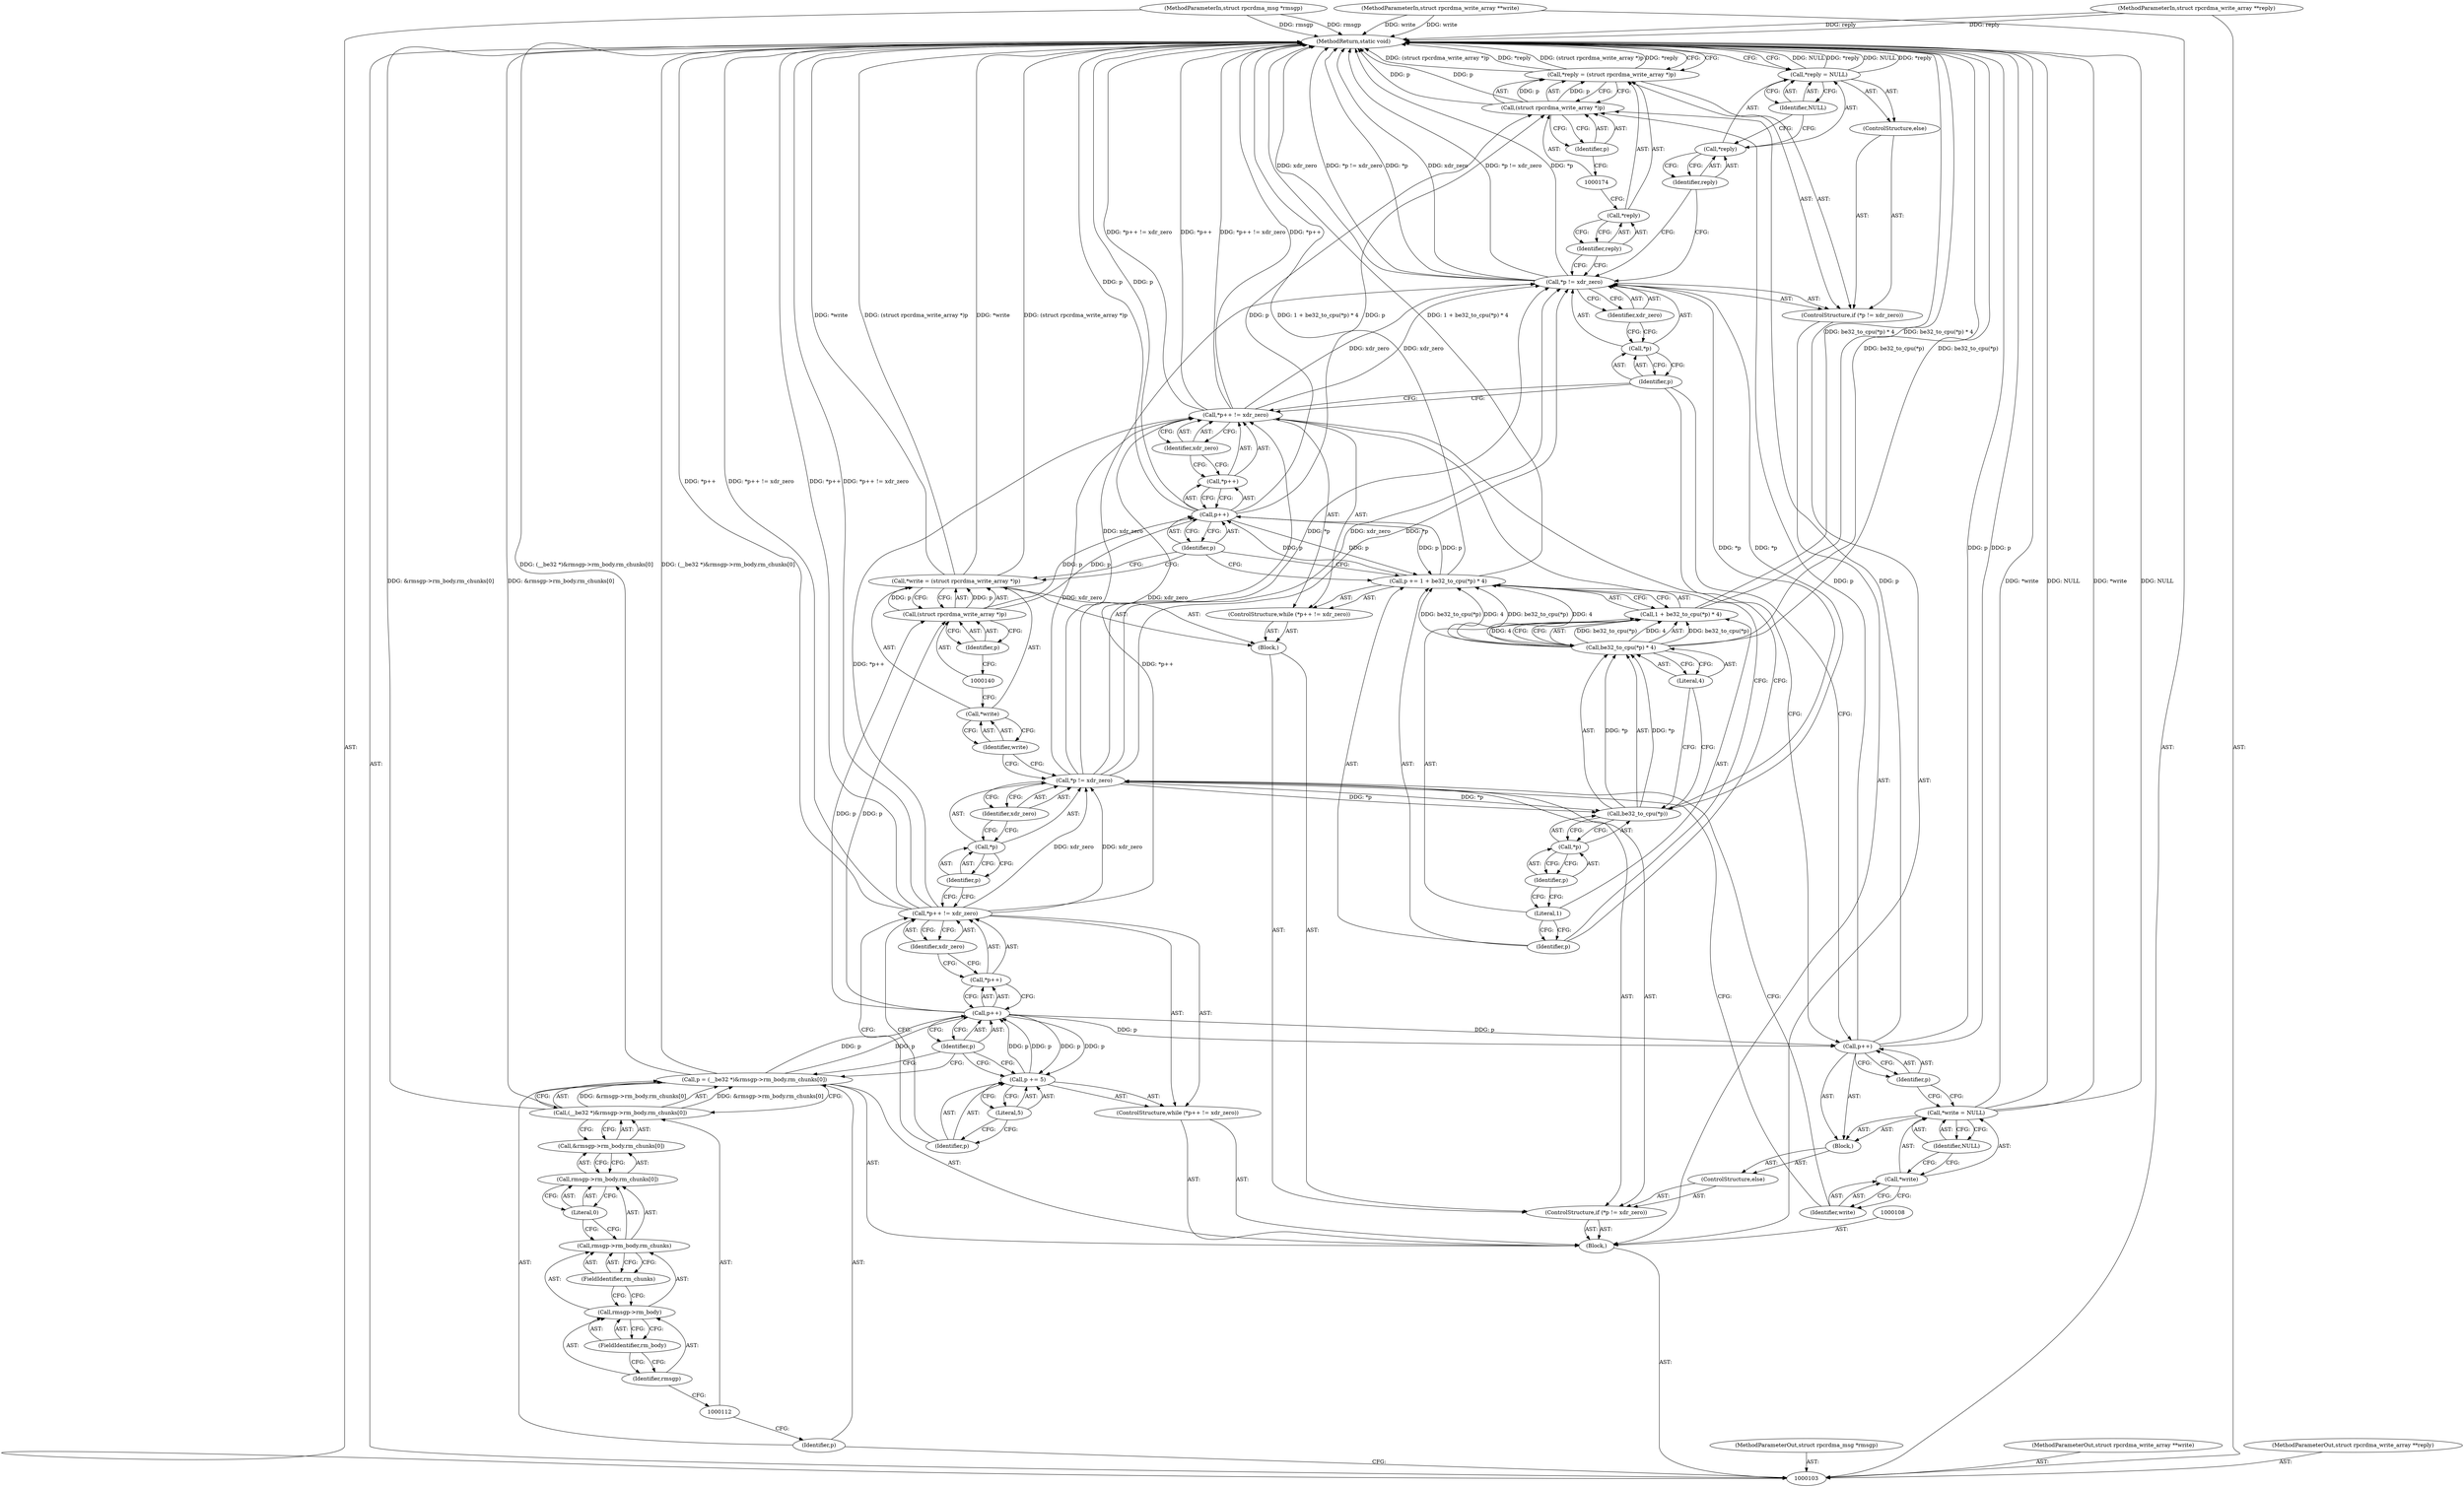 digraph "1_linux_c70422f760c120480fee4de6c38804c72aa26bc1_37" {
"1000181" [label="(MethodReturn,static void)"];
"1000104" [label="(MethodParameterIn,struct rpcrdma_msg *rmsgp)"];
"1000251" [label="(MethodParameterOut,struct rpcrdma_msg *rmsgp)"];
"1000124" [label="(Call,p++)"];
"1000125" [label="(Identifier,p)"];
"1000126" [label="(Identifier,xdr_zero)"];
"1000121" [label="(ControlStructure,while (*p++ != xdr_zero))"];
"1000122" [label="(Call,*p++ != xdr_zero)"];
"1000123" [label="(Call,*p++)"];
"1000127" [label="(Call,p += 5)"];
"1000128" [label="(Identifier,p)"];
"1000129" [label="(Literal,5)"];
"1000134" [label="(Identifier,xdr_zero)"];
"1000130" [label="(ControlStructure,if (*p != xdr_zero))"];
"1000135" [label="(Block,)"];
"1000131" [label="(Call,*p != xdr_zero)"];
"1000132" [label="(Call,*p)"];
"1000133" [label="(Identifier,p)"];
"1000139" [label="(Call,(struct rpcrdma_write_array *)p)"];
"1000136" [label="(Call,*write = (struct rpcrdma_write_array *)p)"];
"1000137" [label="(Call,*write)"];
"1000138" [label="(Identifier,write)"];
"1000141" [label="(Identifier,p)"];
"1000143" [label="(Call,*p++ != xdr_zero)"];
"1000144" [label="(Call,*p++)"];
"1000145" [label="(Call,p++)"];
"1000146" [label="(Identifier,p)"];
"1000147" [label="(Identifier,xdr_zero)"];
"1000142" [label="(ControlStructure,while (*p++ != xdr_zero))"];
"1000152" [label="(Call,be32_to_cpu(*p) * 4)"];
"1000153" [label="(Call,be32_to_cpu(*p))"];
"1000154" [label="(Call,*p)"];
"1000155" [label="(Identifier,p)"];
"1000156" [label="(Literal,4)"];
"1000148" [label="(Call,p += 1 + be32_to_cpu(*p) * 4)"];
"1000149" [label="(Identifier,p)"];
"1000150" [label="(Call,1 + be32_to_cpu(*p) * 4)"];
"1000151" [label="(Literal,1)"];
"1000157" [label="(ControlStructure,else)"];
"1000158" [label="(Block,)"];
"1000162" [label="(Identifier,NULL)"];
"1000159" [label="(Call,*write = NULL)"];
"1000160" [label="(Call,*write)"];
"1000161" [label="(Identifier,write)"];
"1000105" [label="(MethodParameterIn,struct rpcrdma_write_array **write)"];
"1000252" [label="(MethodParameterOut,struct rpcrdma_write_array **write)"];
"1000163" [label="(Call,p++)"];
"1000164" [label="(Identifier,p)"];
"1000169" [label="(Identifier,xdr_zero)"];
"1000165" [label="(ControlStructure,if (*p != xdr_zero))"];
"1000166" [label="(Call,*p != xdr_zero)"];
"1000167" [label="(Call,*p)"];
"1000168" [label="(Identifier,p)"];
"1000173" [label="(Call,(struct rpcrdma_write_array *)p)"];
"1000170" [label="(Call,*reply = (struct rpcrdma_write_array *)p)"];
"1000171" [label="(Call,*reply)"];
"1000172" [label="(Identifier,reply)"];
"1000175" [label="(Identifier,p)"];
"1000176" [label="(ControlStructure,else)"];
"1000180" [label="(Identifier,NULL)"];
"1000177" [label="(Call,*reply = NULL)"];
"1000178" [label="(Call,*reply)"];
"1000179" [label="(Identifier,reply)"];
"1000106" [label="(MethodParameterIn,struct rpcrdma_write_array **reply)"];
"1000253" [label="(MethodParameterOut,struct rpcrdma_write_array **reply)"];
"1000107" [label="(Block,)"];
"1000109" [label="(Call,p = (__be32 *)&rmsgp->rm_body.rm_chunks[0])"];
"1000110" [label="(Identifier,p)"];
"1000113" [label="(Call,&rmsgp->rm_body.rm_chunks[0])"];
"1000114" [label="(Call,rmsgp->rm_body.rm_chunks[0])"];
"1000115" [label="(Call,rmsgp->rm_body.rm_chunks)"];
"1000116" [label="(Call,rmsgp->rm_body)"];
"1000117" [label="(Identifier,rmsgp)"];
"1000118" [label="(FieldIdentifier,rm_body)"];
"1000119" [label="(FieldIdentifier,rm_chunks)"];
"1000120" [label="(Literal,0)"];
"1000111" [label="(Call,(__be32 *)&rmsgp->rm_body.rm_chunks[0])"];
"1000181" -> "1000103"  [label="AST: "];
"1000181" -> "1000170"  [label="CFG: "];
"1000181" -> "1000177"  [label="CFG: "];
"1000163" -> "1000181"  [label="DDG: p"];
"1000166" -> "1000181"  [label="DDG: xdr_zero"];
"1000166" -> "1000181"  [label="DDG: *p != xdr_zero"];
"1000166" -> "1000181"  [label="DDG: *p"];
"1000104" -> "1000181"  [label="DDG: rmsgp"];
"1000105" -> "1000181"  [label="DDG: write"];
"1000159" -> "1000181"  [label="DDG: *write"];
"1000159" -> "1000181"  [label="DDG: NULL"];
"1000177" -> "1000181"  [label="DDG: NULL"];
"1000177" -> "1000181"  [label="DDG: *reply"];
"1000109" -> "1000181"  [label="DDG: (__be32 *)&rmsgp->rm_body.rm_chunks[0]"];
"1000122" -> "1000181"  [label="DDG: *p++"];
"1000122" -> "1000181"  [label="DDG: *p++ != xdr_zero"];
"1000136" -> "1000181"  [label="DDG: (struct rpcrdma_write_array *)p"];
"1000136" -> "1000181"  [label="DDG: *write"];
"1000150" -> "1000181"  [label="DDG: be32_to_cpu(*p) * 4"];
"1000143" -> "1000181"  [label="DDG: *p++"];
"1000143" -> "1000181"  [label="DDG: *p++ != xdr_zero"];
"1000152" -> "1000181"  [label="DDG: be32_to_cpu(*p)"];
"1000111" -> "1000181"  [label="DDG: &rmsgp->rm_body.rm_chunks[0]"];
"1000170" -> "1000181"  [label="DDG: (struct rpcrdma_write_array *)p"];
"1000170" -> "1000181"  [label="DDG: *reply"];
"1000148" -> "1000181"  [label="DDG: 1 + be32_to_cpu(*p) * 4"];
"1000145" -> "1000181"  [label="DDG: p"];
"1000106" -> "1000181"  [label="DDG: reply"];
"1000173" -> "1000181"  [label="DDG: p"];
"1000104" -> "1000103"  [label="AST: "];
"1000104" -> "1000181"  [label="DDG: rmsgp"];
"1000251" -> "1000103"  [label="AST: "];
"1000124" -> "1000123"  [label="AST: "];
"1000124" -> "1000125"  [label="CFG: "];
"1000125" -> "1000124"  [label="AST: "];
"1000123" -> "1000124"  [label="CFG: "];
"1000109" -> "1000124"  [label="DDG: p"];
"1000127" -> "1000124"  [label="DDG: p"];
"1000124" -> "1000127"  [label="DDG: p"];
"1000124" -> "1000139"  [label="DDG: p"];
"1000124" -> "1000163"  [label="DDG: p"];
"1000125" -> "1000124"  [label="AST: "];
"1000125" -> "1000127"  [label="CFG: "];
"1000125" -> "1000109"  [label="CFG: "];
"1000124" -> "1000125"  [label="CFG: "];
"1000126" -> "1000122"  [label="AST: "];
"1000126" -> "1000123"  [label="CFG: "];
"1000122" -> "1000126"  [label="CFG: "];
"1000121" -> "1000107"  [label="AST: "];
"1000122" -> "1000121"  [label="AST: "];
"1000127" -> "1000121"  [label="AST: "];
"1000122" -> "1000121"  [label="AST: "];
"1000122" -> "1000126"  [label="CFG: "];
"1000123" -> "1000122"  [label="AST: "];
"1000126" -> "1000122"  [label="AST: "];
"1000128" -> "1000122"  [label="CFG: "];
"1000133" -> "1000122"  [label="CFG: "];
"1000122" -> "1000181"  [label="DDG: *p++"];
"1000122" -> "1000181"  [label="DDG: *p++ != xdr_zero"];
"1000122" -> "1000131"  [label="DDG: xdr_zero"];
"1000122" -> "1000143"  [label="DDG: *p++"];
"1000123" -> "1000122"  [label="AST: "];
"1000123" -> "1000124"  [label="CFG: "];
"1000124" -> "1000123"  [label="AST: "];
"1000126" -> "1000123"  [label="CFG: "];
"1000127" -> "1000121"  [label="AST: "];
"1000127" -> "1000129"  [label="CFG: "];
"1000128" -> "1000127"  [label="AST: "];
"1000129" -> "1000127"  [label="AST: "];
"1000125" -> "1000127"  [label="CFG: "];
"1000127" -> "1000124"  [label="DDG: p"];
"1000124" -> "1000127"  [label="DDG: p"];
"1000128" -> "1000127"  [label="AST: "];
"1000128" -> "1000122"  [label="CFG: "];
"1000129" -> "1000128"  [label="CFG: "];
"1000129" -> "1000127"  [label="AST: "];
"1000129" -> "1000128"  [label="CFG: "];
"1000127" -> "1000129"  [label="CFG: "];
"1000134" -> "1000131"  [label="AST: "];
"1000134" -> "1000132"  [label="CFG: "];
"1000131" -> "1000134"  [label="CFG: "];
"1000130" -> "1000107"  [label="AST: "];
"1000131" -> "1000130"  [label="AST: "];
"1000135" -> "1000130"  [label="AST: "];
"1000157" -> "1000130"  [label="AST: "];
"1000135" -> "1000130"  [label="AST: "];
"1000136" -> "1000135"  [label="AST: "];
"1000142" -> "1000135"  [label="AST: "];
"1000131" -> "1000130"  [label="AST: "];
"1000131" -> "1000134"  [label="CFG: "];
"1000132" -> "1000131"  [label="AST: "];
"1000134" -> "1000131"  [label="AST: "];
"1000138" -> "1000131"  [label="CFG: "];
"1000161" -> "1000131"  [label="CFG: "];
"1000122" -> "1000131"  [label="DDG: xdr_zero"];
"1000131" -> "1000143"  [label="DDG: xdr_zero"];
"1000131" -> "1000153"  [label="DDG: *p"];
"1000131" -> "1000166"  [label="DDG: *p"];
"1000131" -> "1000166"  [label="DDG: xdr_zero"];
"1000132" -> "1000131"  [label="AST: "];
"1000132" -> "1000133"  [label="CFG: "];
"1000133" -> "1000132"  [label="AST: "];
"1000134" -> "1000132"  [label="CFG: "];
"1000133" -> "1000132"  [label="AST: "];
"1000133" -> "1000122"  [label="CFG: "];
"1000132" -> "1000133"  [label="CFG: "];
"1000139" -> "1000136"  [label="AST: "];
"1000139" -> "1000141"  [label="CFG: "];
"1000140" -> "1000139"  [label="AST: "];
"1000141" -> "1000139"  [label="AST: "];
"1000136" -> "1000139"  [label="CFG: "];
"1000139" -> "1000136"  [label="DDG: p"];
"1000124" -> "1000139"  [label="DDG: p"];
"1000139" -> "1000145"  [label="DDG: p"];
"1000136" -> "1000135"  [label="AST: "];
"1000136" -> "1000139"  [label="CFG: "];
"1000137" -> "1000136"  [label="AST: "];
"1000139" -> "1000136"  [label="AST: "];
"1000146" -> "1000136"  [label="CFG: "];
"1000136" -> "1000181"  [label="DDG: (struct rpcrdma_write_array *)p"];
"1000136" -> "1000181"  [label="DDG: *write"];
"1000139" -> "1000136"  [label="DDG: p"];
"1000137" -> "1000136"  [label="AST: "];
"1000137" -> "1000138"  [label="CFG: "];
"1000138" -> "1000137"  [label="AST: "];
"1000140" -> "1000137"  [label="CFG: "];
"1000138" -> "1000137"  [label="AST: "];
"1000138" -> "1000131"  [label="CFG: "];
"1000137" -> "1000138"  [label="CFG: "];
"1000141" -> "1000139"  [label="AST: "];
"1000141" -> "1000140"  [label="CFG: "];
"1000139" -> "1000141"  [label="CFG: "];
"1000143" -> "1000142"  [label="AST: "];
"1000143" -> "1000147"  [label="CFG: "];
"1000144" -> "1000143"  [label="AST: "];
"1000147" -> "1000143"  [label="AST: "];
"1000149" -> "1000143"  [label="CFG: "];
"1000168" -> "1000143"  [label="CFG: "];
"1000143" -> "1000181"  [label="DDG: *p++"];
"1000143" -> "1000181"  [label="DDG: *p++ != xdr_zero"];
"1000122" -> "1000143"  [label="DDG: *p++"];
"1000131" -> "1000143"  [label="DDG: xdr_zero"];
"1000143" -> "1000166"  [label="DDG: xdr_zero"];
"1000144" -> "1000143"  [label="AST: "];
"1000144" -> "1000145"  [label="CFG: "];
"1000145" -> "1000144"  [label="AST: "];
"1000147" -> "1000144"  [label="CFG: "];
"1000145" -> "1000144"  [label="AST: "];
"1000145" -> "1000146"  [label="CFG: "];
"1000146" -> "1000145"  [label="AST: "];
"1000144" -> "1000145"  [label="CFG: "];
"1000145" -> "1000181"  [label="DDG: p"];
"1000139" -> "1000145"  [label="DDG: p"];
"1000148" -> "1000145"  [label="DDG: p"];
"1000145" -> "1000148"  [label="DDG: p"];
"1000145" -> "1000173"  [label="DDG: p"];
"1000146" -> "1000145"  [label="AST: "];
"1000146" -> "1000148"  [label="CFG: "];
"1000146" -> "1000136"  [label="CFG: "];
"1000145" -> "1000146"  [label="CFG: "];
"1000147" -> "1000143"  [label="AST: "];
"1000147" -> "1000144"  [label="CFG: "];
"1000143" -> "1000147"  [label="CFG: "];
"1000142" -> "1000135"  [label="AST: "];
"1000143" -> "1000142"  [label="AST: "];
"1000148" -> "1000142"  [label="AST: "];
"1000152" -> "1000150"  [label="AST: "];
"1000152" -> "1000156"  [label="CFG: "];
"1000153" -> "1000152"  [label="AST: "];
"1000156" -> "1000152"  [label="AST: "];
"1000150" -> "1000152"  [label="CFG: "];
"1000152" -> "1000181"  [label="DDG: be32_to_cpu(*p)"];
"1000152" -> "1000148"  [label="DDG: be32_to_cpu(*p)"];
"1000152" -> "1000148"  [label="DDG: 4"];
"1000152" -> "1000150"  [label="DDG: be32_to_cpu(*p)"];
"1000152" -> "1000150"  [label="DDG: 4"];
"1000153" -> "1000152"  [label="DDG: *p"];
"1000153" -> "1000152"  [label="AST: "];
"1000153" -> "1000154"  [label="CFG: "];
"1000154" -> "1000153"  [label="AST: "];
"1000156" -> "1000153"  [label="CFG: "];
"1000153" -> "1000152"  [label="DDG: *p"];
"1000131" -> "1000153"  [label="DDG: *p"];
"1000153" -> "1000166"  [label="DDG: *p"];
"1000154" -> "1000153"  [label="AST: "];
"1000154" -> "1000155"  [label="CFG: "];
"1000155" -> "1000154"  [label="AST: "];
"1000153" -> "1000154"  [label="CFG: "];
"1000155" -> "1000154"  [label="AST: "];
"1000155" -> "1000151"  [label="CFG: "];
"1000154" -> "1000155"  [label="CFG: "];
"1000156" -> "1000152"  [label="AST: "];
"1000156" -> "1000153"  [label="CFG: "];
"1000152" -> "1000156"  [label="CFG: "];
"1000148" -> "1000142"  [label="AST: "];
"1000148" -> "1000150"  [label="CFG: "];
"1000149" -> "1000148"  [label="AST: "];
"1000150" -> "1000148"  [label="AST: "];
"1000146" -> "1000148"  [label="CFG: "];
"1000148" -> "1000181"  [label="DDG: 1 + be32_to_cpu(*p) * 4"];
"1000148" -> "1000145"  [label="DDG: p"];
"1000152" -> "1000148"  [label="DDG: be32_to_cpu(*p)"];
"1000152" -> "1000148"  [label="DDG: 4"];
"1000145" -> "1000148"  [label="DDG: p"];
"1000149" -> "1000148"  [label="AST: "];
"1000149" -> "1000143"  [label="CFG: "];
"1000151" -> "1000149"  [label="CFG: "];
"1000150" -> "1000148"  [label="AST: "];
"1000150" -> "1000152"  [label="CFG: "];
"1000151" -> "1000150"  [label="AST: "];
"1000152" -> "1000150"  [label="AST: "];
"1000148" -> "1000150"  [label="CFG: "];
"1000150" -> "1000181"  [label="DDG: be32_to_cpu(*p) * 4"];
"1000152" -> "1000150"  [label="DDG: be32_to_cpu(*p)"];
"1000152" -> "1000150"  [label="DDG: 4"];
"1000151" -> "1000150"  [label="AST: "];
"1000151" -> "1000149"  [label="CFG: "];
"1000155" -> "1000151"  [label="CFG: "];
"1000157" -> "1000130"  [label="AST: "];
"1000158" -> "1000157"  [label="AST: "];
"1000158" -> "1000157"  [label="AST: "];
"1000159" -> "1000158"  [label="AST: "];
"1000163" -> "1000158"  [label="AST: "];
"1000162" -> "1000159"  [label="AST: "];
"1000162" -> "1000160"  [label="CFG: "];
"1000159" -> "1000162"  [label="CFG: "];
"1000159" -> "1000158"  [label="AST: "];
"1000159" -> "1000162"  [label="CFG: "];
"1000160" -> "1000159"  [label="AST: "];
"1000162" -> "1000159"  [label="AST: "];
"1000164" -> "1000159"  [label="CFG: "];
"1000159" -> "1000181"  [label="DDG: *write"];
"1000159" -> "1000181"  [label="DDG: NULL"];
"1000160" -> "1000159"  [label="AST: "];
"1000160" -> "1000161"  [label="CFG: "];
"1000161" -> "1000160"  [label="AST: "];
"1000162" -> "1000160"  [label="CFG: "];
"1000161" -> "1000160"  [label="AST: "];
"1000161" -> "1000131"  [label="CFG: "];
"1000160" -> "1000161"  [label="CFG: "];
"1000105" -> "1000103"  [label="AST: "];
"1000105" -> "1000181"  [label="DDG: write"];
"1000252" -> "1000103"  [label="AST: "];
"1000163" -> "1000158"  [label="AST: "];
"1000163" -> "1000164"  [label="CFG: "];
"1000164" -> "1000163"  [label="AST: "];
"1000168" -> "1000163"  [label="CFG: "];
"1000163" -> "1000181"  [label="DDG: p"];
"1000124" -> "1000163"  [label="DDG: p"];
"1000163" -> "1000173"  [label="DDG: p"];
"1000164" -> "1000163"  [label="AST: "];
"1000164" -> "1000159"  [label="CFG: "];
"1000163" -> "1000164"  [label="CFG: "];
"1000169" -> "1000166"  [label="AST: "];
"1000169" -> "1000167"  [label="CFG: "];
"1000166" -> "1000169"  [label="CFG: "];
"1000165" -> "1000107"  [label="AST: "];
"1000166" -> "1000165"  [label="AST: "];
"1000170" -> "1000165"  [label="AST: "];
"1000176" -> "1000165"  [label="AST: "];
"1000166" -> "1000165"  [label="AST: "];
"1000166" -> "1000169"  [label="CFG: "];
"1000167" -> "1000166"  [label="AST: "];
"1000169" -> "1000166"  [label="AST: "];
"1000172" -> "1000166"  [label="CFG: "];
"1000179" -> "1000166"  [label="CFG: "];
"1000166" -> "1000181"  [label="DDG: xdr_zero"];
"1000166" -> "1000181"  [label="DDG: *p != xdr_zero"];
"1000166" -> "1000181"  [label="DDG: *p"];
"1000131" -> "1000166"  [label="DDG: *p"];
"1000131" -> "1000166"  [label="DDG: xdr_zero"];
"1000153" -> "1000166"  [label="DDG: *p"];
"1000143" -> "1000166"  [label="DDG: xdr_zero"];
"1000167" -> "1000166"  [label="AST: "];
"1000167" -> "1000168"  [label="CFG: "];
"1000168" -> "1000167"  [label="AST: "];
"1000169" -> "1000167"  [label="CFG: "];
"1000168" -> "1000167"  [label="AST: "];
"1000168" -> "1000143"  [label="CFG: "];
"1000168" -> "1000163"  [label="CFG: "];
"1000167" -> "1000168"  [label="CFG: "];
"1000173" -> "1000170"  [label="AST: "];
"1000173" -> "1000175"  [label="CFG: "];
"1000174" -> "1000173"  [label="AST: "];
"1000175" -> "1000173"  [label="AST: "];
"1000170" -> "1000173"  [label="CFG: "];
"1000173" -> "1000181"  [label="DDG: p"];
"1000173" -> "1000170"  [label="DDG: p"];
"1000163" -> "1000173"  [label="DDG: p"];
"1000145" -> "1000173"  [label="DDG: p"];
"1000170" -> "1000165"  [label="AST: "];
"1000170" -> "1000173"  [label="CFG: "];
"1000171" -> "1000170"  [label="AST: "];
"1000173" -> "1000170"  [label="AST: "];
"1000181" -> "1000170"  [label="CFG: "];
"1000170" -> "1000181"  [label="DDG: (struct rpcrdma_write_array *)p"];
"1000170" -> "1000181"  [label="DDG: *reply"];
"1000173" -> "1000170"  [label="DDG: p"];
"1000171" -> "1000170"  [label="AST: "];
"1000171" -> "1000172"  [label="CFG: "];
"1000172" -> "1000171"  [label="AST: "];
"1000174" -> "1000171"  [label="CFG: "];
"1000172" -> "1000171"  [label="AST: "];
"1000172" -> "1000166"  [label="CFG: "];
"1000171" -> "1000172"  [label="CFG: "];
"1000175" -> "1000173"  [label="AST: "];
"1000175" -> "1000174"  [label="CFG: "];
"1000173" -> "1000175"  [label="CFG: "];
"1000176" -> "1000165"  [label="AST: "];
"1000177" -> "1000176"  [label="AST: "];
"1000180" -> "1000177"  [label="AST: "];
"1000180" -> "1000178"  [label="CFG: "];
"1000177" -> "1000180"  [label="CFG: "];
"1000177" -> "1000176"  [label="AST: "];
"1000177" -> "1000180"  [label="CFG: "];
"1000178" -> "1000177"  [label="AST: "];
"1000180" -> "1000177"  [label="AST: "];
"1000181" -> "1000177"  [label="CFG: "];
"1000177" -> "1000181"  [label="DDG: NULL"];
"1000177" -> "1000181"  [label="DDG: *reply"];
"1000178" -> "1000177"  [label="AST: "];
"1000178" -> "1000179"  [label="CFG: "];
"1000179" -> "1000178"  [label="AST: "];
"1000180" -> "1000178"  [label="CFG: "];
"1000179" -> "1000178"  [label="AST: "];
"1000179" -> "1000166"  [label="CFG: "];
"1000178" -> "1000179"  [label="CFG: "];
"1000106" -> "1000103"  [label="AST: "];
"1000106" -> "1000181"  [label="DDG: reply"];
"1000253" -> "1000103"  [label="AST: "];
"1000107" -> "1000103"  [label="AST: "];
"1000108" -> "1000107"  [label="AST: "];
"1000109" -> "1000107"  [label="AST: "];
"1000121" -> "1000107"  [label="AST: "];
"1000130" -> "1000107"  [label="AST: "];
"1000165" -> "1000107"  [label="AST: "];
"1000109" -> "1000107"  [label="AST: "];
"1000109" -> "1000111"  [label="CFG: "];
"1000110" -> "1000109"  [label="AST: "];
"1000111" -> "1000109"  [label="AST: "];
"1000125" -> "1000109"  [label="CFG: "];
"1000109" -> "1000181"  [label="DDG: (__be32 *)&rmsgp->rm_body.rm_chunks[0]"];
"1000111" -> "1000109"  [label="DDG: &rmsgp->rm_body.rm_chunks[0]"];
"1000109" -> "1000124"  [label="DDG: p"];
"1000110" -> "1000109"  [label="AST: "];
"1000110" -> "1000103"  [label="CFG: "];
"1000112" -> "1000110"  [label="CFG: "];
"1000113" -> "1000111"  [label="AST: "];
"1000113" -> "1000114"  [label="CFG: "];
"1000114" -> "1000113"  [label="AST: "];
"1000111" -> "1000113"  [label="CFG: "];
"1000114" -> "1000113"  [label="AST: "];
"1000114" -> "1000120"  [label="CFG: "];
"1000115" -> "1000114"  [label="AST: "];
"1000120" -> "1000114"  [label="AST: "];
"1000113" -> "1000114"  [label="CFG: "];
"1000115" -> "1000114"  [label="AST: "];
"1000115" -> "1000119"  [label="CFG: "];
"1000116" -> "1000115"  [label="AST: "];
"1000119" -> "1000115"  [label="AST: "];
"1000120" -> "1000115"  [label="CFG: "];
"1000116" -> "1000115"  [label="AST: "];
"1000116" -> "1000118"  [label="CFG: "];
"1000117" -> "1000116"  [label="AST: "];
"1000118" -> "1000116"  [label="AST: "];
"1000119" -> "1000116"  [label="CFG: "];
"1000117" -> "1000116"  [label="AST: "];
"1000117" -> "1000112"  [label="CFG: "];
"1000118" -> "1000117"  [label="CFG: "];
"1000118" -> "1000116"  [label="AST: "];
"1000118" -> "1000117"  [label="CFG: "];
"1000116" -> "1000118"  [label="CFG: "];
"1000119" -> "1000115"  [label="AST: "];
"1000119" -> "1000116"  [label="CFG: "];
"1000115" -> "1000119"  [label="CFG: "];
"1000120" -> "1000114"  [label="AST: "];
"1000120" -> "1000115"  [label="CFG: "];
"1000114" -> "1000120"  [label="CFG: "];
"1000111" -> "1000109"  [label="AST: "];
"1000111" -> "1000113"  [label="CFG: "];
"1000112" -> "1000111"  [label="AST: "];
"1000113" -> "1000111"  [label="AST: "];
"1000109" -> "1000111"  [label="CFG: "];
"1000111" -> "1000181"  [label="DDG: &rmsgp->rm_body.rm_chunks[0]"];
"1000111" -> "1000109"  [label="DDG: &rmsgp->rm_body.rm_chunks[0]"];
}
